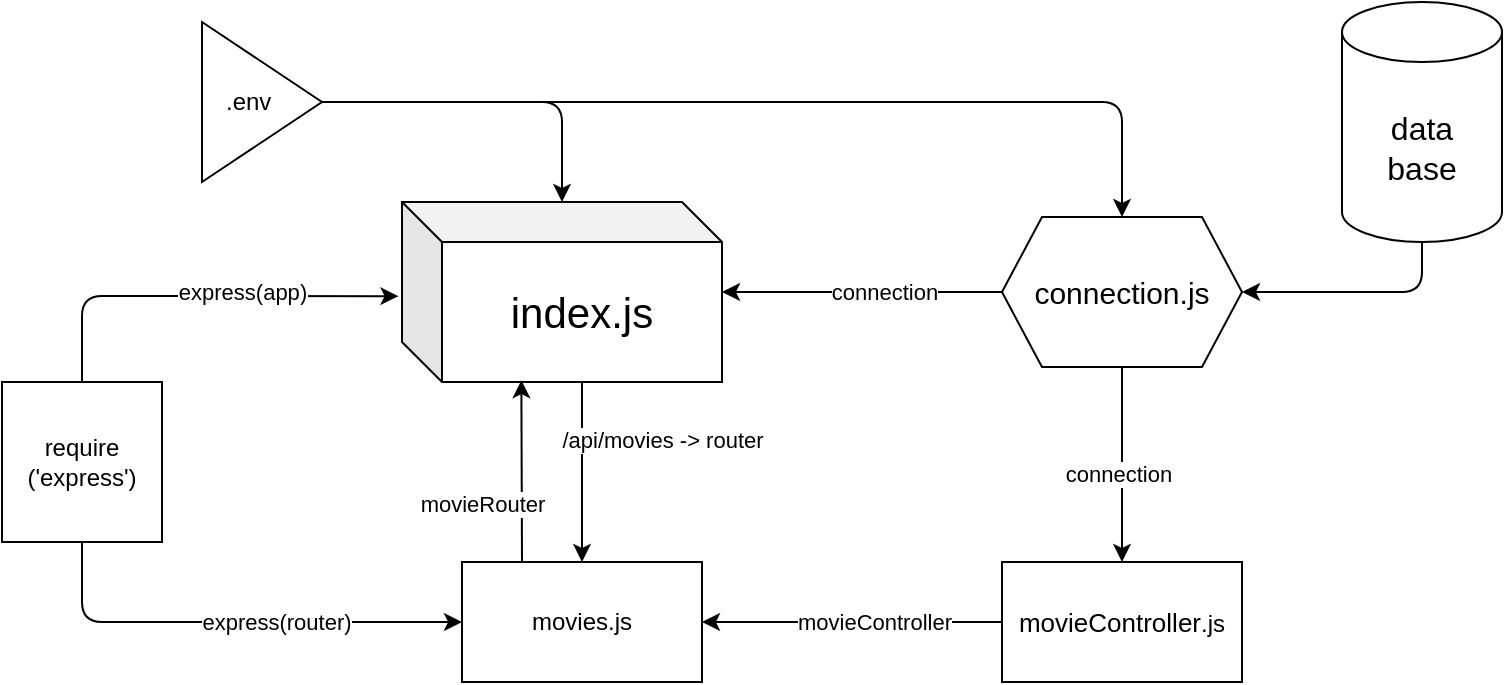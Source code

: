 <mxfile>
    <diagram id="J-Uqk5x1OU_xLQflL8ys" name="Page-1">
        <mxGraphModel dx="728" dy="326" grid="1" gridSize="10" guides="1" tooltips="1" connect="1" arrows="1" fold="1" page="1" pageScale="1" pageWidth="1920" pageHeight="1280" math="0" shadow="0">
            <root>
                <mxCell id="0"/>
                <mxCell id="1" parent="0"/>
                <mxCell id="34" style="edgeStyle=none;html=1;exitX=0;exitY=0;exitDx=90;exitDy=90;exitPerimeter=0;" edge="1" parent="1" source="4" target="8">
                    <mxGeometry relative="1" as="geometry">
                        <Array as="points"/>
                    </mxGeometry>
                </mxCell>
                <mxCell id="36" value="/api/movies -&amp;gt; router" style="edgeLabel;html=1;align=center;verticalAlign=middle;resizable=0;points=[];" vertex="1" connectable="0" parent="34">
                    <mxGeometry x="-0.017" y="1" relative="1" as="geometry">
                        <mxPoint x="39" y="-15" as="offset"/>
                    </mxGeometry>
                </mxCell>
                <mxCell id="4" value="&lt;font style=&quot;font-size: 21px;&quot;&gt;index.js&lt;/font&gt;" style="shape=cube;whiteSpace=wrap;html=1;boundedLbl=1;backgroundOutline=1;darkOpacity=0.05;darkOpacity2=0.1;" vertex="1" parent="1">
                    <mxGeometry x="720" y="470" width="160" height="90" as="geometry"/>
                </mxCell>
                <mxCell id="12" style="edgeStyle=none;html=1;exitX=0.5;exitY=1;exitDx=0;exitDy=0;exitPerimeter=0;entryX=1;entryY=0.5;entryDx=0;entryDy=0;" edge="1" parent="1" source="5" target="11">
                    <mxGeometry relative="1" as="geometry">
                        <Array as="points">
                            <mxPoint x="1230" y="515"/>
                        </Array>
                    </mxGeometry>
                </mxCell>
                <mxCell id="5" value="&lt;font style=&quot;font-size: 16px;&quot;&gt;data&lt;/font&gt;&lt;div&gt;&lt;font style=&quot;font-size: 16px;&quot;&gt;base&lt;/font&gt;&lt;/div&gt;" style="shape=cylinder3;whiteSpace=wrap;html=1;boundedLbl=1;backgroundOutline=1;size=15;" vertex="1" parent="1">
                    <mxGeometry x="1190" y="370" width="80" height="120" as="geometry"/>
                </mxCell>
                <mxCell id="23" style="edgeStyle=none;html=1;exitX=1;exitY=0.5;exitDx=0;exitDy=0;entryX=0.5;entryY=0;entryDx=0;entryDy=0;" edge="1" parent="1" source="6" target="11">
                    <mxGeometry relative="1" as="geometry">
                        <mxPoint x="1020.0" y="419.714" as="targetPoint"/>
                        <Array as="points">
                            <mxPoint x="1080" y="420"/>
                        </Array>
                    </mxGeometry>
                </mxCell>
                <mxCell id="6" value=".env&amp;nbsp; &amp;nbsp;&amp;nbsp;" style="triangle;whiteSpace=wrap;html=1;" vertex="1" parent="1">
                    <mxGeometry x="620" y="380" width="60" height="80" as="geometry"/>
                </mxCell>
                <mxCell id="7" style="edgeStyle=none;html=1;exitX=1;exitY=0.5;exitDx=0;exitDy=0;" edge="1" parent="1" source="6" target="4">
                    <mxGeometry relative="1" as="geometry">
                        <Array as="points">
                            <mxPoint x="800" y="420"/>
                        </Array>
                    </mxGeometry>
                </mxCell>
                <mxCell id="8" value="movies.js" style="rounded=0;whiteSpace=wrap;html=1;" vertex="1" parent="1">
                    <mxGeometry x="750" y="650" width="120" height="60" as="geometry"/>
                </mxCell>
                <mxCell id="16" style="edgeStyle=none;html=1;exitX=0.5;exitY=1;exitDx=0;exitDy=0;" edge="1" parent="1" source="11" target="14">
                    <mxGeometry relative="1" as="geometry"/>
                </mxCell>
                <mxCell id="25" value="connection" style="edgeLabel;html=1;align=center;verticalAlign=middle;resizable=0;points=[];" vertex="1" connectable="0" parent="16">
                    <mxGeometry x="0.088" y="-2" relative="1" as="geometry">
                        <mxPoint as="offset"/>
                    </mxGeometry>
                </mxCell>
                <mxCell id="11" value="&lt;font style=&quot;font-size: 15px;&quot;&gt;connection.js&lt;/font&gt;" style="shape=hexagon;perimeter=hexagonPerimeter2;whiteSpace=wrap;html=1;fixedSize=1;" vertex="1" parent="1">
                    <mxGeometry x="1020" y="477.5" width="120" height="75" as="geometry"/>
                </mxCell>
                <mxCell id="13" style="edgeStyle=none;html=1;exitX=0;exitY=0.5;exitDx=0;exitDy=0;" edge="1" parent="1" source="11" target="4">
                    <mxGeometry relative="1" as="geometry"/>
                </mxCell>
                <mxCell id="26" value="connection" style="edgeLabel;html=1;align=center;verticalAlign=middle;resizable=0;points=[];" vertex="1" connectable="0" parent="13">
                    <mxGeometry x="0.059" y="-2" relative="1" as="geometry">
                        <mxPoint x="15" y="2" as="offset"/>
                    </mxGeometry>
                </mxCell>
                <mxCell id="22" style="edgeStyle=none;html=1;exitX=0;exitY=0.5;exitDx=0;exitDy=0;entryX=1;entryY=0.5;entryDx=0;entryDy=0;" edge="1" parent="1" source="14" target="8">
                    <mxGeometry relative="1" as="geometry"/>
                </mxCell>
                <mxCell id="27" value="movieController" style="edgeLabel;html=1;align=center;verticalAlign=middle;resizable=0;points=[];" vertex="1" connectable="0" parent="22">
                    <mxGeometry x="0.153" relative="1" as="geometry">
                        <mxPoint x="22" as="offset"/>
                    </mxGeometry>
                </mxCell>
                <mxCell id="14" value="&lt;font style=&quot;font-size: 13px;&quot;&gt;movieController&lt;/font&gt;.js" style="rounded=0;whiteSpace=wrap;html=1;" vertex="1" parent="1">
                    <mxGeometry x="1020" y="650" width="120" height="60" as="geometry"/>
                </mxCell>
                <mxCell id="29" style="edgeStyle=none;html=1;exitX=0.5;exitY=0;exitDx=0;exitDy=0;entryX=-0.011;entryY=0.523;entryDx=0;entryDy=0;entryPerimeter=0;" edge="1" parent="1" source="28" target="4">
                    <mxGeometry relative="1" as="geometry">
                        <mxPoint x="560.0" y="520" as="targetPoint"/>
                        <Array as="points">
                            <mxPoint x="560" y="517"/>
                        </Array>
                    </mxGeometry>
                </mxCell>
                <mxCell id="31" value="express(app&lt;span style=&quot;background-color: light-dark(#ffffff, var(--ge-dark-color, #121212));&quot;&gt;)&lt;/span&gt;" style="edgeLabel;html=1;align=center;verticalAlign=middle;resizable=0;points=[];" vertex="1" connectable="0" parent="29">
                    <mxGeometry x="0.141" y="-1" relative="1" as="geometry">
                        <mxPoint x="8" y="-3" as="offset"/>
                    </mxGeometry>
                </mxCell>
                <mxCell id="30" style="edgeStyle=none;html=1;exitX=0.5;exitY=1;exitDx=0;exitDy=0;entryX=0;entryY=0.5;entryDx=0;entryDy=0;" edge="1" parent="1" source="28" target="8">
                    <mxGeometry relative="1" as="geometry">
                        <Array as="points">
                            <mxPoint x="560" y="680"/>
                        </Array>
                    </mxGeometry>
                </mxCell>
                <mxCell id="32" value="express(router)" style="edgeLabel;html=1;align=center;verticalAlign=middle;resizable=0;points=[];" vertex="1" connectable="0" parent="30">
                    <mxGeometry x="0.256" y="-3" relative="1" as="geometry">
                        <mxPoint x="-8" y="-3" as="offset"/>
                    </mxGeometry>
                </mxCell>
                <mxCell id="28" value="require&lt;div&gt;(&#39;express&#39;)&lt;/div&gt;" style="whiteSpace=wrap;html=1;aspect=fixed;" vertex="1" parent="1">
                    <mxGeometry x="520" y="560" width="80" height="80" as="geometry"/>
                </mxCell>
                <mxCell id="35" style="edgeStyle=none;html=1;exitX=0.25;exitY=0;exitDx=0;exitDy=0;entryX=0.373;entryY=0.99;entryDx=0;entryDy=0;entryPerimeter=0;" edge="1" parent="1" source="8" target="4">
                    <mxGeometry relative="1" as="geometry"/>
                </mxCell>
                <mxCell id="37" value="movieRouter" style="edgeLabel;html=1;align=center;verticalAlign=middle;resizable=0;points=[];" vertex="1" connectable="0" parent="35">
                    <mxGeometry x="-0.348" y="1" relative="1" as="geometry">
                        <mxPoint x="-19" as="offset"/>
                    </mxGeometry>
                </mxCell>
            </root>
        </mxGraphModel>
    </diagram>
</mxfile>